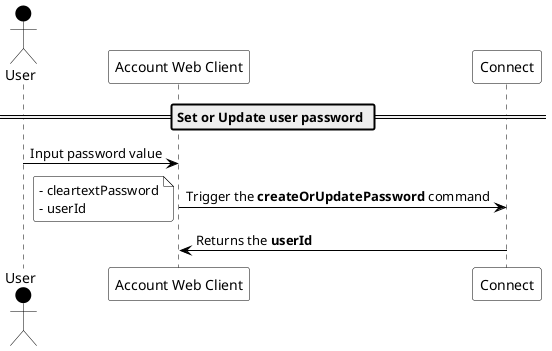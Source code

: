 @startuml
skinparam NoteBackgroundColor #fff
skinparam NoteBorderColor #000

skinparam sequence {
	ArrowColor #000
	ActorBorderColor #000

	LifeLineBorderColor #000
	LifeLineBackgroundColor #000

	ParticipantBorderColor #000
	ParticipantBackgroundColor #fff
	ParticipantFontColor #000

	ActorBackgroundColor #000
	ActorFontColor #000

  NoteBorderColor #000
}

skinparam roundcorner 5

actor User                         as user
participant "Account Web Client"   as account
participant "Connect"              as connect

== Set or Update user password ==

user -> account : Input password value
account -> connect : Trigger the **createOrUpdatePassword** command
note left
- cleartextPassword
- userId
end note
connect -> account : Returns the **userId**
@enduml